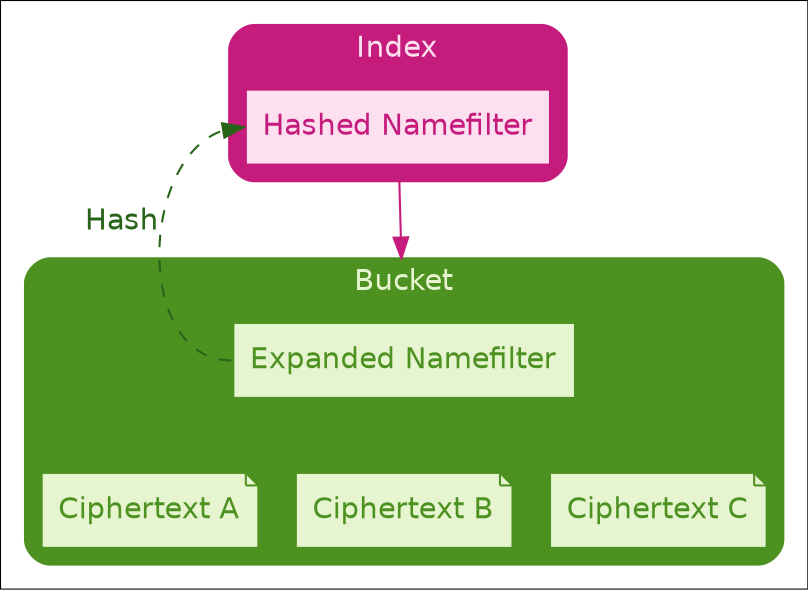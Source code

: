 digraph G {
    #########
    # SETUP #
    #########

    compound = true
    fontname = "Helvetica"

    edge [
        colorscheme = "piyg11"
        fontname = "Helvetica"
    ];

    node [
        shape = box
        colorscheme = "piyg11"
        style = filled
        fillcolor = 7
        fontname = "Helvetica"
        color=10
        fontcolor=10
    ];

    graph [
        colorscheme = "piyg11"
        color = 10
        style = "rounded,filled"
        fontcolor=7
    ];

    ############
    # CLUSTERS #
    ############

    subgraph cluster_index {
        label = "Index"

        color = 2
        fillcolor = 2
        fontcolor = 5

        hashed_namefilter [
            label = "Hashed Namefilter"

            color = 2
            fillcolor = 5
            fontcolor = 2
        ]
    }

    subgraph cluster_bucket {
        label = "Bucket"

        expanded_namefilter [label = "Expanded Namefilter"]

        ciphertext_a [label = "Ciphertext A" shape = note]
        ciphertext_b [label = "Ciphertext B" shape = note]
        ciphertext_c [label = "Ciphertext C" shape = note]

        expanded_namefilter -> { ciphertext_a ciphertext_b ciphertext_c } [style = invis]
    }

    hashed_namefilter -> expanded_namefilter [
        ltail = cluster_index
        lhead = cluster_bucket
        minlen = 2
        color = 2
    ]

    expanded_namefilter:w -> hashed_namefilter:w [
        xlabel = "Hash"
        fontcolor = 11
        color = 11
        style = dashed
    ]
}
